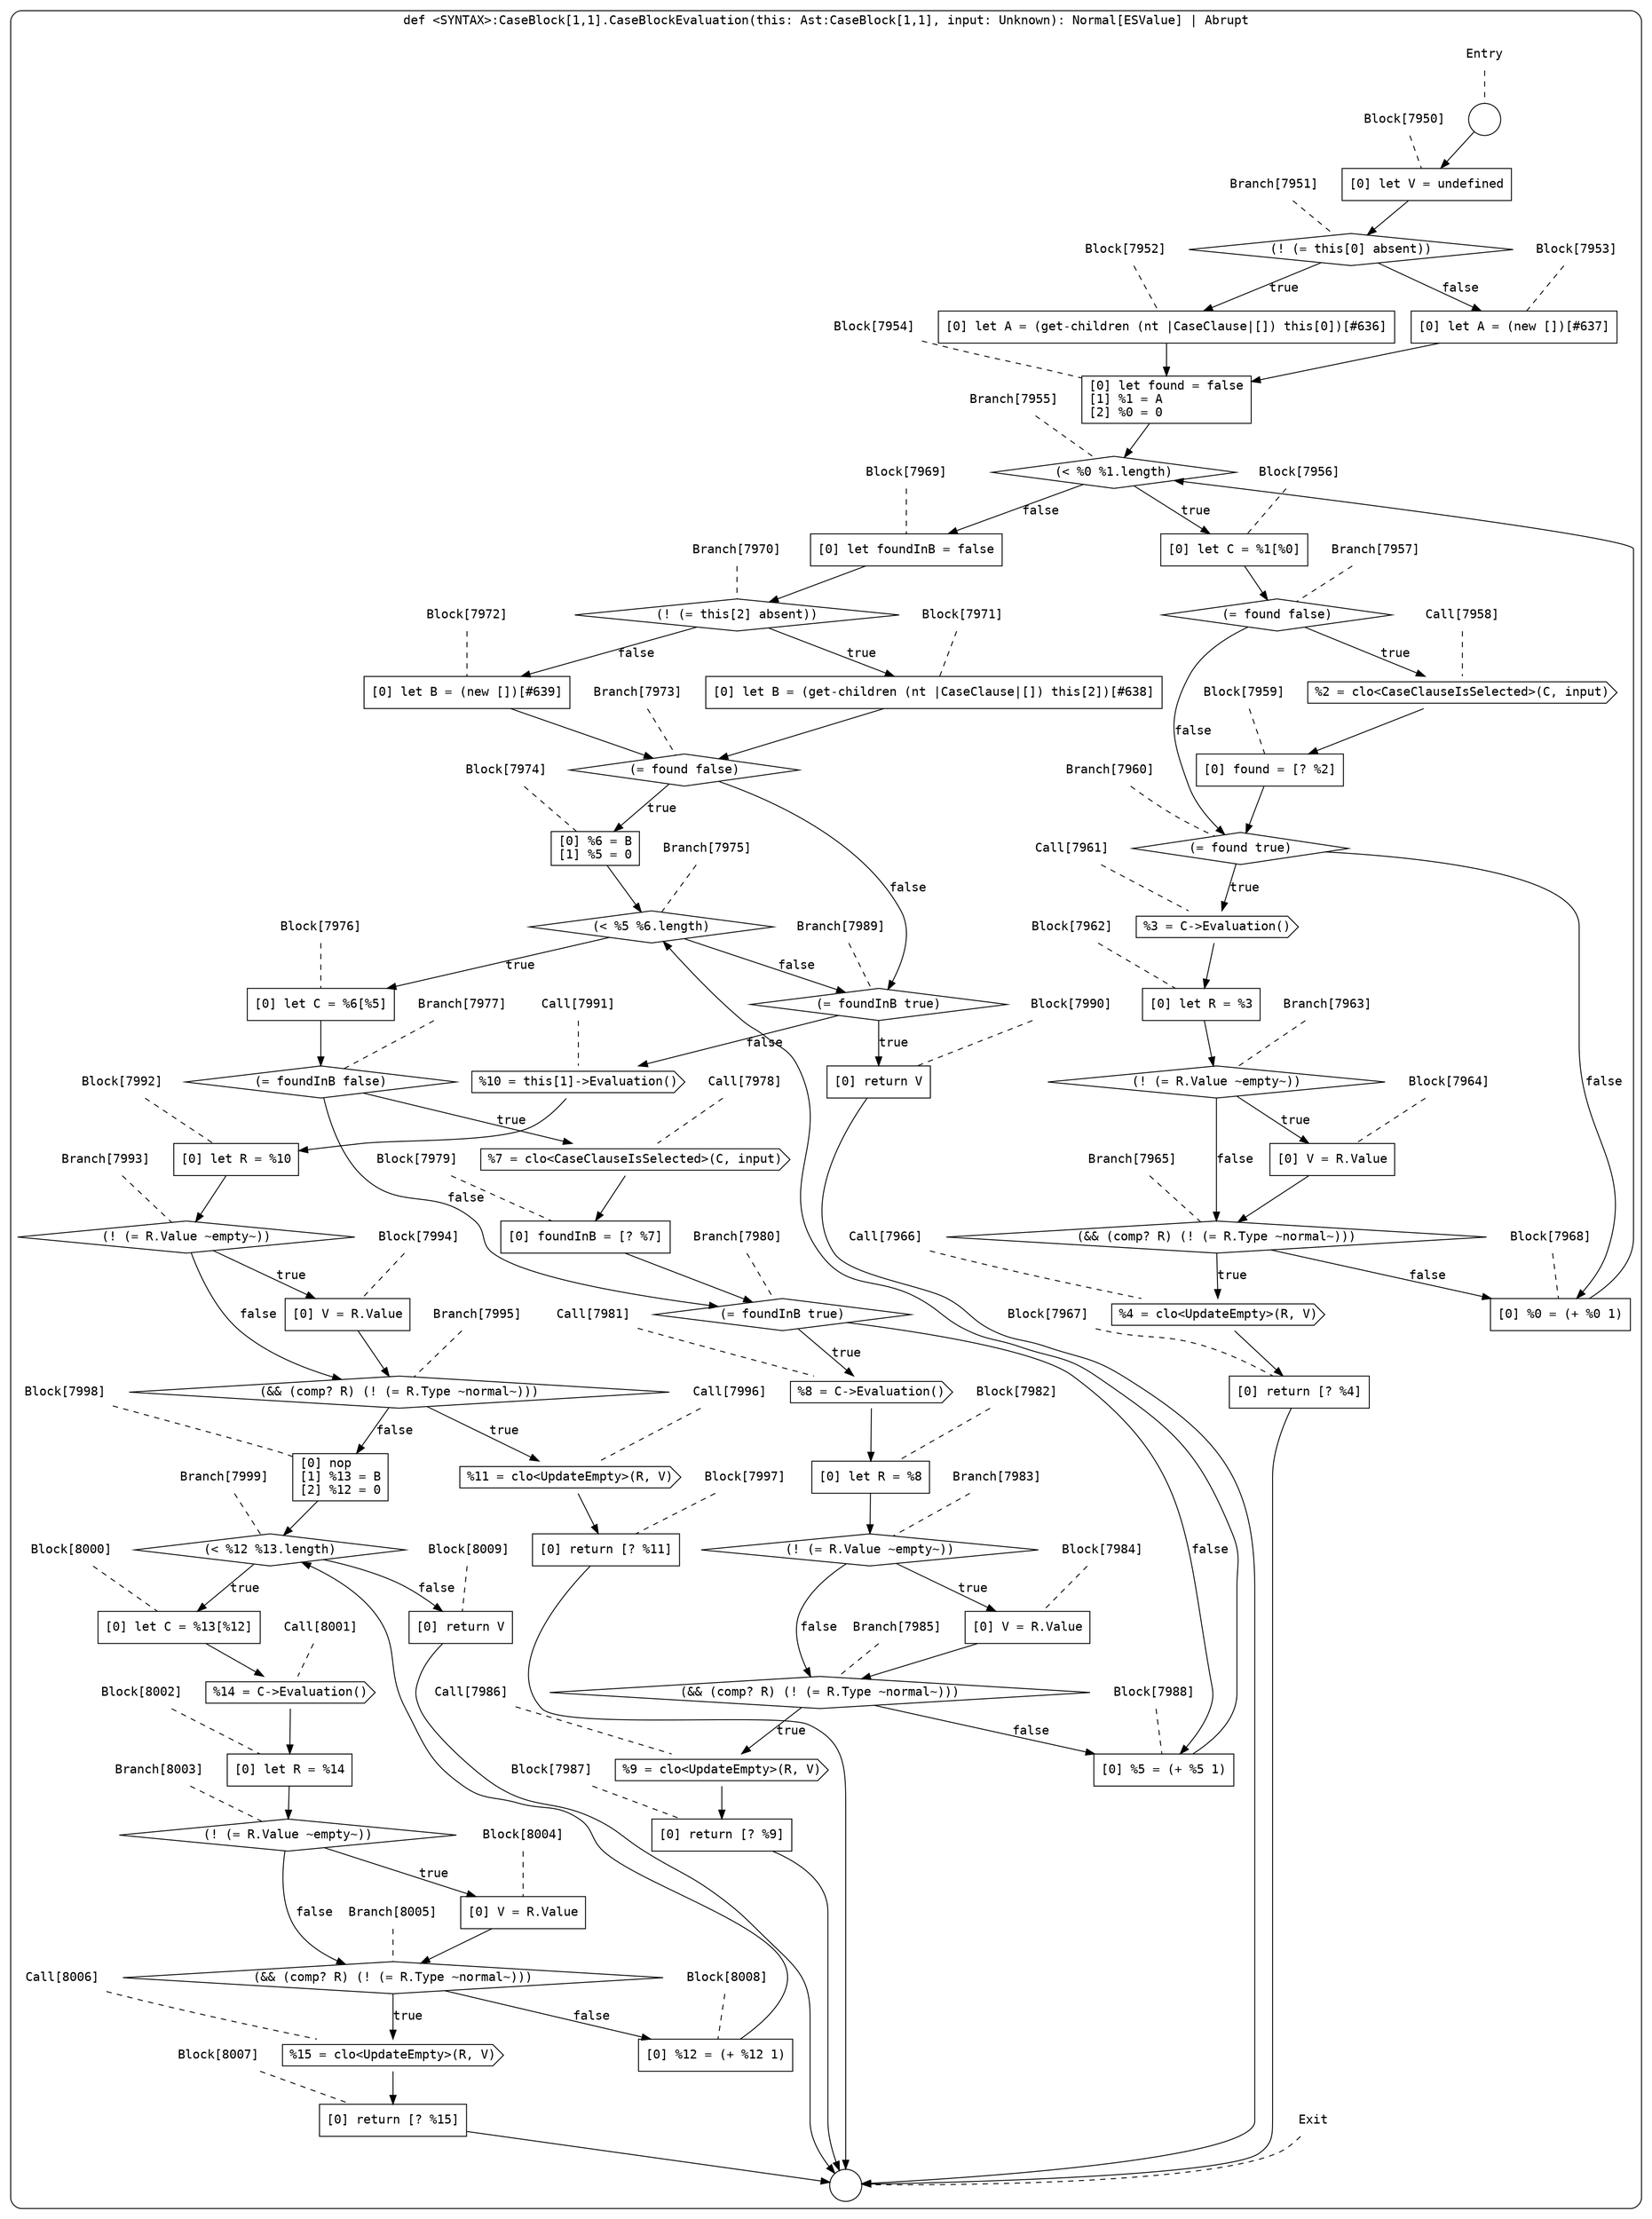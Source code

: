 digraph {
  graph [fontname = "Consolas"]
  node [fontname = "Consolas"]
  edge [fontname = "Consolas"]
  subgraph cluster1476 {
    label = "def <SYNTAX>:CaseBlock[1,1].CaseBlockEvaluation(this: Ast:CaseBlock[1,1], input: Unknown): Normal[ESValue] | Abrupt"
    style = rounded
    cluster1476_entry_name [shape=none, label=<<font color="black">Entry</font>>]
    cluster1476_entry_name -> cluster1476_entry [arrowhead=none, color="black", style=dashed]
    cluster1476_entry [shape=circle label=" " color="black" fillcolor="white" style=filled]
    cluster1476_entry -> node7950 [color="black"]
    cluster1476_exit_name [shape=none, label=<<font color="black">Exit</font>>]
    cluster1476_exit_name -> cluster1476_exit [arrowhead=none, color="black", style=dashed]
    cluster1476_exit [shape=circle label=" " color="black" fillcolor="white" style=filled]
    node7950_name [shape=none, label=<<font color="black">Block[7950]</font>>]
    node7950_name -> node7950 [arrowhead=none, color="black", style=dashed]
    node7950 [shape=box, label=<<font color="black">[0] let V = undefined<BR ALIGN="LEFT"/></font>> color="black" fillcolor="white", style=filled]
    node7950 -> node7951 [color="black"]
    node7951_name [shape=none, label=<<font color="black">Branch[7951]</font>>]
    node7951_name -> node7951 [arrowhead=none, color="black", style=dashed]
    node7951 [shape=diamond, label=<<font color="black">(! (= this[0] absent))</font>> color="black" fillcolor="white", style=filled]
    node7951 -> node7952 [label=<<font color="black">true</font>> color="black"]
    node7951 -> node7953 [label=<<font color="black">false</font>> color="black"]
    node7952_name [shape=none, label=<<font color="black">Block[7952]</font>>]
    node7952_name -> node7952 [arrowhead=none, color="black", style=dashed]
    node7952 [shape=box, label=<<font color="black">[0] let A = (get-children (nt |CaseClause|[]) this[0])[#636]<BR ALIGN="LEFT"/></font>> color="black" fillcolor="white", style=filled]
    node7952 -> node7954 [color="black"]
    node7953_name [shape=none, label=<<font color="black">Block[7953]</font>>]
    node7953_name -> node7953 [arrowhead=none, color="black", style=dashed]
    node7953 [shape=box, label=<<font color="black">[0] let A = (new [])[#637]<BR ALIGN="LEFT"/></font>> color="black" fillcolor="white", style=filled]
    node7953 -> node7954 [color="black"]
    node7954_name [shape=none, label=<<font color="black">Block[7954]</font>>]
    node7954_name -> node7954 [arrowhead=none, color="black", style=dashed]
    node7954 [shape=box, label=<<font color="black">[0] let found = false<BR ALIGN="LEFT"/>[1] %1 = A<BR ALIGN="LEFT"/>[2] %0 = 0<BR ALIGN="LEFT"/></font>> color="black" fillcolor="white", style=filled]
    node7954 -> node7955 [color="black"]
    node7955_name [shape=none, label=<<font color="black">Branch[7955]</font>>]
    node7955_name -> node7955 [arrowhead=none, color="black", style=dashed]
    node7955 [shape=diamond, label=<<font color="black">(&lt; %0 %1.length)</font>> color="black" fillcolor="white", style=filled]
    node7955 -> node7956 [label=<<font color="black">true</font>> color="black"]
    node7955 -> node7969 [label=<<font color="black">false</font>> color="black"]
    node7956_name [shape=none, label=<<font color="black">Block[7956]</font>>]
    node7956_name -> node7956 [arrowhead=none, color="black", style=dashed]
    node7956 [shape=box, label=<<font color="black">[0] let C = %1[%0]<BR ALIGN="LEFT"/></font>> color="black" fillcolor="white", style=filled]
    node7956 -> node7957 [color="black"]
    node7969_name [shape=none, label=<<font color="black">Block[7969]</font>>]
    node7969_name -> node7969 [arrowhead=none, color="black", style=dashed]
    node7969 [shape=box, label=<<font color="black">[0] let foundInB = false<BR ALIGN="LEFT"/></font>> color="black" fillcolor="white", style=filled]
    node7969 -> node7970 [color="black"]
    node7957_name [shape=none, label=<<font color="black">Branch[7957]</font>>]
    node7957_name -> node7957 [arrowhead=none, color="black", style=dashed]
    node7957 [shape=diamond, label=<<font color="black">(= found false)</font>> color="black" fillcolor="white", style=filled]
    node7957 -> node7958 [label=<<font color="black">true</font>> color="black"]
    node7957 -> node7960 [label=<<font color="black">false</font>> color="black"]
    node7970_name [shape=none, label=<<font color="black">Branch[7970]</font>>]
    node7970_name -> node7970 [arrowhead=none, color="black", style=dashed]
    node7970 [shape=diamond, label=<<font color="black">(! (= this[2] absent))</font>> color="black" fillcolor="white", style=filled]
    node7970 -> node7971 [label=<<font color="black">true</font>> color="black"]
    node7970 -> node7972 [label=<<font color="black">false</font>> color="black"]
    node7958_name [shape=none, label=<<font color="black">Call[7958]</font>>]
    node7958_name -> node7958 [arrowhead=none, color="black", style=dashed]
    node7958 [shape=cds, label=<<font color="black">%2 = clo&lt;CaseClauseIsSelected&gt;(C, input)</font>> color="black" fillcolor="white", style=filled]
    node7958 -> node7959 [color="black"]
    node7960_name [shape=none, label=<<font color="black">Branch[7960]</font>>]
    node7960_name -> node7960 [arrowhead=none, color="black", style=dashed]
    node7960 [shape=diamond, label=<<font color="black">(= found true)</font>> color="black" fillcolor="white", style=filled]
    node7960 -> node7961 [label=<<font color="black">true</font>> color="black"]
    node7960 -> node7968 [label=<<font color="black">false</font>> color="black"]
    node7971_name [shape=none, label=<<font color="black">Block[7971]</font>>]
    node7971_name -> node7971 [arrowhead=none, color="black", style=dashed]
    node7971 [shape=box, label=<<font color="black">[0] let B = (get-children (nt |CaseClause|[]) this[2])[#638]<BR ALIGN="LEFT"/></font>> color="black" fillcolor="white", style=filled]
    node7971 -> node7973 [color="black"]
    node7972_name [shape=none, label=<<font color="black">Block[7972]</font>>]
    node7972_name -> node7972 [arrowhead=none, color="black", style=dashed]
    node7972 [shape=box, label=<<font color="black">[0] let B = (new [])[#639]<BR ALIGN="LEFT"/></font>> color="black" fillcolor="white", style=filled]
    node7972 -> node7973 [color="black"]
    node7959_name [shape=none, label=<<font color="black">Block[7959]</font>>]
    node7959_name -> node7959 [arrowhead=none, color="black", style=dashed]
    node7959 [shape=box, label=<<font color="black">[0] found = [? %2]<BR ALIGN="LEFT"/></font>> color="black" fillcolor="white", style=filled]
    node7959 -> node7960 [color="black"]
    node7961_name [shape=none, label=<<font color="black">Call[7961]</font>>]
    node7961_name -> node7961 [arrowhead=none, color="black", style=dashed]
    node7961 [shape=cds, label=<<font color="black">%3 = C-&gt;Evaluation()</font>> color="black" fillcolor="white", style=filled]
    node7961 -> node7962 [color="black"]
    node7968_name [shape=none, label=<<font color="black">Block[7968]</font>>]
    node7968_name -> node7968 [arrowhead=none, color="black", style=dashed]
    node7968 [shape=box, label=<<font color="black">[0] %0 = (+ %0 1)<BR ALIGN="LEFT"/></font>> color="black" fillcolor="white", style=filled]
    node7968 -> node7955 [color="black"]
    node7973_name [shape=none, label=<<font color="black">Branch[7973]</font>>]
    node7973_name -> node7973 [arrowhead=none, color="black", style=dashed]
    node7973 [shape=diamond, label=<<font color="black">(= found false)</font>> color="black" fillcolor="white", style=filled]
    node7973 -> node7974 [label=<<font color="black">true</font>> color="black"]
    node7973 -> node7989 [label=<<font color="black">false</font>> color="black"]
    node7962_name [shape=none, label=<<font color="black">Block[7962]</font>>]
    node7962_name -> node7962 [arrowhead=none, color="black", style=dashed]
    node7962 [shape=box, label=<<font color="black">[0] let R = %3<BR ALIGN="LEFT"/></font>> color="black" fillcolor="white", style=filled]
    node7962 -> node7963 [color="black"]
    node7974_name [shape=none, label=<<font color="black">Block[7974]</font>>]
    node7974_name -> node7974 [arrowhead=none, color="black", style=dashed]
    node7974 [shape=box, label=<<font color="black">[0] %6 = B<BR ALIGN="LEFT"/>[1] %5 = 0<BR ALIGN="LEFT"/></font>> color="black" fillcolor="white", style=filled]
    node7974 -> node7975 [color="black"]
    node7989_name [shape=none, label=<<font color="black">Branch[7989]</font>>]
    node7989_name -> node7989 [arrowhead=none, color="black", style=dashed]
    node7989 [shape=diamond, label=<<font color="black">(= foundInB true)</font>> color="black" fillcolor="white", style=filled]
    node7989 -> node7990 [label=<<font color="black">true</font>> color="black"]
    node7989 -> node7991 [label=<<font color="black">false</font>> color="black"]
    node7963_name [shape=none, label=<<font color="black">Branch[7963]</font>>]
    node7963_name -> node7963 [arrowhead=none, color="black", style=dashed]
    node7963 [shape=diamond, label=<<font color="black">(! (= R.Value ~empty~))</font>> color="black" fillcolor="white", style=filled]
    node7963 -> node7964 [label=<<font color="black">true</font>> color="black"]
    node7963 -> node7965 [label=<<font color="black">false</font>> color="black"]
    node7975_name [shape=none, label=<<font color="black">Branch[7975]</font>>]
    node7975_name -> node7975 [arrowhead=none, color="black", style=dashed]
    node7975 [shape=diamond, label=<<font color="black">(&lt; %5 %6.length)</font>> color="black" fillcolor="white", style=filled]
    node7975 -> node7976 [label=<<font color="black">true</font>> color="black"]
    node7975 -> node7989 [label=<<font color="black">false</font>> color="black"]
    node7990_name [shape=none, label=<<font color="black">Block[7990]</font>>]
    node7990_name -> node7990 [arrowhead=none, color="black", style=dashed]
    node7990 [shape=box, label=<<font color="black">[0] return V<BR ALIGN="LEFT"/></font>> color="black" fillcolor="white", style=filled]
    node7990 -> cluster1476_exit [color="black"]
    node7991_name [shape=none, label=<<font color="black">Call[7991]</font>>]
    node7991_name -> node7991 [arrowhead=none, color="black", style=dashed]
    node7991 [shape=cds, label=<<font color="black">%10 = this[1]-&gt;Evaluation()</font>> color="black" fillcolor="white", style=filled]
    node7991 -> node7992 [color="black"]
    node7964_name [shape=none, label=<<font color="black">Block[7964]</font>>]
    node7964_name -> node7964 [arrowhead=none, color="black", style=dashed]
    node7964 [shape=box, label=<<font color="black">[0] V = R.Value<BR ALIGN="LEFT"/></font>> color="black" fillcolor="white", style=filled]
    node7964 -> node7965 [color="black"]
    node7965_name [shape=none, label=<<font color="black">Branch[7965]</font>>]
    node7965_name -> node7965 [arrowhead=none, color="black", style=dashed]
    node7965 [shape=diamond, label=<<font color="black">(&amp;&amp; (comp? R) (! (= R.Type ~normal~)))</font>> color="black" fillcolor="white", style=filled]
    node7965 -> node7966 [label=<<font color="black">true</font>> color="black"]
    node7965 -> node7968 [label=<<font color="black">false</font>> color="black"]
    node7976_name [shape=none, label=<<font color="black">Block[7976]</font>>]
    node7976_name -> node7976 [arrowhead=none, color="black", style=dashed]
    node7976 [shape=box, label=<<font color="black">[0] let C = %6[%5]<BR ALIGN="LEFT"/></font>> color="black" fillcolor="white", style=filled]
    node7976 -> node7977 [color="black"]
    node7992_name [shape=none, label=<<font color="black">Block[7992]</font>>]
    node7992_name -> node7992 [arrowhead=none, color="black", style=dashed]
    node7992 [shape=box, label=<<font color="black">[0] let R = %10<BR ALIGN="LEFT"/></font>> color="black" fillcolor="white", style=filled]
    node7992 -> node7993 [color="black"]
    node7966_name [shape=none, label=<<font color="black">Call[7966]</font>>]
    node7966_name -> node7966 [arrowhead=none, color="black", style=dashed]
    node7966 [shape=cds, label=<<font color="black">%4 = clo&lt;UpdateEmpty&gt;(R, V)</font>> color="black" fillcolor="white", style=filled]
    node7966 -> node7967 [color="black"]
    node7977_name [shape=none, label=<<font color="black">Branch[7977]</font>>]
    node7977_name -> node7977 [arrowhead=none, color="black", style=dashed]
    node7977 [shape=diamond, label=<<font color="black">(= foundInB false)</font>> color="black" fillcolor="white", style=filled]
    node7977 -> node7978 [label=<<font color="black">true</font>> color="black"]
    node7977 -> node7980 [label=<<font color="black">false</font>> color="black"]
    node7993_name [shape=none, label=<<font color="black">Branch[7993]</font>>]
    node7993_name -> node7993 [arrowhead=none, color="black", style=dashed]
    node7993 [shape=diamond, label=<<font color="black">(! (= R.Value ~empty~))</font>> color="black" fillcolor="white", style=filled]
    node7993 -> node7994 [label=<<font color="black">true</font>> color="black"]
    node7993 -> node7995 [label=<<font color="black">false</font>> color="black"]
    node7967_name [shape=none, label=<<font color="black">Block[7967]</font>>]
    node7967_name -> node7967 [arrowhead=none, color="black", style=dashed]
    node7967 [shape=box, label=<<font color="black">[0] return [? %4]<BR ALIGN="LEFT"/></font>> color="black" fillcolor="white", style=filled]
    node7967 -> cluster1476_exit [color="black"]
    node7978_name [shape=none, label=<<font color="black">Call[7978]</font>>]
    node7978_name -> node7978 [arrowhead=none, color="black", style=dashed]
    node7978 [shape=cds, label=<<font color="black">%7 = clo&lt;CaseClauseIsSelected&gt;(C, input)</font>> color="black" fillcolor="white", style=filled]
    node7978 -> node7979 [color="black"]
    node7980_name [shape=none, label=<<font color="black">Branch[7980]</font>>]
    node7980_name -> node7980 [arrowhead=none, color="black", style=dashed]
    node7980 [shape=diamond, label=<<font color="black">(= foundInB true)</font>> color="black" fillcolor="white", style=filled]
    node7980 -> node7981 [label=<<font color="black">true</font>> color="black"]
    node7980 -> node7988 [label=<<font color="black">false</font>> color="black"]
    node7994_name [shape=none, label=<<font color="black">Block[7994]</font>>]
    node7994_name -> node7994 [arrowhead=none, color="black", style=dashed]
    node7994 [shape=box, label=<<font color="black">[0] V = R.Value<BR ALIGN="LEFT"/></font>> color="black" fillcolor="white", style=filled]
    node7994 -> node7995 [color="black"]
    node7995_name [shape=none, label=<<font color="black">Branch[7995]</font>>]
    node7995_name -> node7995 [arrowhead=none, color="black", style=dashed]
    node7995 [shape=diamond, label=<<font color="black">(&amp;&amp; (comp? R) (! (= R.Type ~normal~)))</font>> color="black" fillcolor="white", style=filled]
    node7995 -> node7996 [label=<<font color="black">true</font>> color="black"]
    node7995 -> node7998 [label=<<font color="black">false</font>> color="black"]
    node7979_name [shape=none, label=<<font color="black">Block[7979]</font>>]
    node7979_name -> node7979 [arrowhead=none, color="black", style=dashed]
    node7979 [shape=box, label=<<font color="black">[0] foundInB = [? %7]<BR ALIGN="LEFT"/></font>> color="black" fillcolor="white", style=filled]
    node7979 -> node7980 [color="black"]
    node7981_name [shape=none, label=<<font color="black">Call[7981]</font>>]
    node7981_name -> node7981 [arrowhead=none, color="black", style=dashed]
    node7981 [shape=cds, label=<<font color="black">%8 = C-&gt;Evaluation()</font>> color="black" fillcolor="white", style=filled]
    node7981 -> node7982 [color="black"]
    node7988_name [shape=none, label=<<font color="black">Block[7988]</font>>]
    node7988_name -> node7988 [arrowhead=none, color="black", style=dashed]
    node7988 [shape=box, label=<<font color="black">[0] %5 = (+ %5 1)<BR ALIGN="LEFT"/></font>> color="black" fillcolor="white", style=filled]
    node7988 -> node7975 [color="black"]
    node7996_name [shape=none, label=<<font color="black">Call[7996]</font>>]
    node7996_name -> node7996 [arrowhead=none, color="black", style=dashed]
    node7996 [shape=cds, label=<<font color="black">%11 = clo&lt;UpdateEmpty&gt;(R, V)</font>> color="black" fillcolor="white", style=filled]
    node7996 -> node7997 [color="black"]
    node7998_name [shape=none, label=<<font color="black">Block[7998]</font>>]
    node7998_name -> node7998 [arrowhead=none, color="black", style=dashed]
    node7998 [shape=box, label=<<font color="black">[0] nop<BR ALIGN="LEFT"/>[1] %13 = B<BR ALIGN="LEFT"/>[2] %12 = 0<BR ALIGN="LEFT"/></font>> color="black" fillcolor="white", style=filled]
    node7998 -> node7999 [color="black"]
    node7982_name [shape=none, label=<<font color="black">Block[7982]</font>>]
    node7982_name -> node7982 [arrowhead=none, color="black", style=dashed]
    node7982 [shape=box, label=<<font color="black">[0] let R = %8<BR ALIGN="LEFT"/></font>> color="black" fillcolor="white", style=filled]
    node7982 -> node7983 [color="black"]
    node7997_name [shape=none, label=<<font color="black">Block[7997]</font>>]
    node7997_name -> node7997 [arrowhead=none, color="black", style=dashed]
    node7997 [shape=box, label=<<font color="black">[0] return [? %11]<BR ALIGN="LEFT"/></font>> color="black" fillcolor="white", style=filled]
    node7997 -> cluster1476_exit [color="black"]
    node7999_name [shape=none, label=<<font color="black">Branch[7999]</font>>]
    node7999_name -> node7999 [arrowhead=none, color="black", style=dashed]
    node7999 [shape=diamond, label=<<font color="black">(&lt; %12 %13.length)</font>> color="black" fillcolor="white", style=filled]
    node7999 -> node8000 [label=<<font color="black">true</font>> color="black"]
    node7999 -> node8009 [label=<<font color="black">false</font>> color="black"]
    node7983_name [shape=none, label=<<font color="black">Branch[7983]</font>>]
    node7983_name -> node7983 [arrowhead=none, color="black", style=dashed]
    node7983 [shape=diamond, label=<<font color="black">(! (= R.Value ~empty~))</font>> color="black" fillcolor="white", style=filled]
    node7983 -> node7984 [label=<<font color="black">true</font>> color="black"]
    node7983 -> node7985 [label=<<font color="black">false</font>> color="black"]
    node8000_name [shape=none, label=<<font color="black">Block[8000]</font>>]
    node8000_name -> node8000 [arrowhead=none, color="black", style=dashed]
    node8000 [shape=box, label=<<font color="black">[0] let C = %13[%12]<BR ALIGN="LEFT"/></font>> color="black" fillcolor="white", style=filled]
    node8000 -> node8001 [color="black"]
    node8009_name [shape=none, label=<<font color="black">Block[8009]</font>>]
    node8009_name -> node8009 [arrowhead=none, color="black", style=dashed]
    node8009 [shape=box, label=<<font color="black">[0] return V<BR ALIGN="LEFT"/></font>> color="black" fillcolor="white", style=filled]
    node8009 -> cluster1476_exit [color="black"]
    node7984_name [shape=none, label=<<font color="black">Block[7984]</font>>]
    node7984_name -> node7984 [arrowhead=none, color="black", style=dashed]
    node7984 [shape=box, label=<<font color="black">[0] V = R.Value<BR ALIGN="LEFT"/></font>> color="black" fillcolor="white", style=filled]
    node7984 -> node7985 [color="black"]
    node7985_name [shape=none, label=<<font color="black">Branch[7985]</font>>]
    node7985_name -> node7985 [arrowhead=none, color="black", style=dashed]
    node7985 [shape=diamond, label=<<font color="black">(&amp;&amp; (comp? R) (! (= R.Type ~normal~)))</font>> color="black" fillcolor="white", style=filled]
    node7985 -> node7986 [label=<<font color="black">true</font>> color="black"]
    node7985 -> node7988 [label=<<font color="black">false</font>> color="black"]
    node8001_name [shape=none, label=<<font color="black">Call[8001]</font>>]
    node8001_name -> node8001 [arrowhead=none, color="black", style=dashed]
    node8001 [shape=cds, label=<<font color="black">%14 = C-&gt;Evaluation()</font>> color="black" fillcolor="white", style=filled]
    node8001 -> node8002 [color="black"]
    node7986_name [shape=none, label=<<font color="black">Call[7986]</font>>]
    node7986_name -> node7986 [arrowhead=none, color="black", style=dashed]
    node7986 [shape=cds, label=<<font color="black">%9 = clo&lt;UpdateEmpty&gt;(R, V)</font>> color="black" fillcolor="white", style=filled]
    node7986 -> node7987 [color="black"]
    node8002_name [shape=none, label=<<font color="black">Block[8002]</font>>]
    node8002_name -> node8002 [arrowhead=none, color="black", style=dashed]
    node8002 [shape=box, label=<<font color="black">[0] let R = %14<BR ALIGN="LEFT"/></font>> color="black" fillcolor="white", style=filled]
    node8002 -> node8003 [color="black"]
    node7987_name [shape=none, label=<<font color="black">Block[7987]</font>>]
    node7987_name -> node7987 [arrowhead=none, color="black", style=dashed]
    node7987 [shape=box, label=<<font color="black">[0] return [? %9]<BR ALIGN="LEFT"/></font>> color="black" fillcolor="white", style=filled]
    node7987 -> cluster1476_exit [color="black"]
    node8003_name [shape=none, label=<<font color="black">Branch[8003]</font>>]
    node8003_name -> node8003 [arrowhead=none, color="black", style=dashed]
    node8003 [shape=diamond, label=<<font color="black">(! (= R.Value ~empty~))</font>> color="black" fillcolor="white", style=filled]
    node8003 -> node8004 [label=<<font color="black">true</font>> color="black"]
    node8003 -> node8005 [label=<<font color="black">false</font>> color="black"]
    node8004_name [shape=none, label=<<font color="black">Block[8004]</font>>]
    node8004_name -> node8004 [arrowhead=none, color="black", style=dashed]
    node8004 [shape=box, label=<<font color="black">[0] V = R.Value<BR ALIGN="LEFT"/></font>> color="black" fillcolor="white", style=filled]
    node8004 -> node8005 [color="black"]
    node8005_name [shape=none, label=<<font color="black">Branch[8005]</font>>]
    node8005_name -> node8005 [arrowhead=none, color="black", style=dashed]
    node8005 [shape=diamond, label=<<font color="black">(&amp;&amp; (comp? R) (! (= R.Type ~normal~)))</font>> color="black" fillcolor="white", style=filled]
    node8005 -> node8006 [label=<<font color="black">true</font>> color="black"]
    node8005 -> node8008 [label=<<font color="black">false</font>> color="black"]
    node8006_name [shape=none, label=<<font color="black">Call[8006]</font>>]
    node8006_name -> node8006 [arrowhead=none, color="black", style=dashed]
    node8006 [shape=cds, label=<<font color="black">%15 = clo&lt;UpdateEmpty&gt;(R, V)</font>> color="black" fillcolor="white", style=filled]
    node8006 -> node8007 [color="black"]
    node8008_name [shape=none, label=<<font color="black">Block[8008]</font>>]
    node8008_name -> node8008 [arrowhead=none, color="black", style=dashed]
    node8008 [shape=box, label=<<font color="black">[0] %12 = (+ %12 1)<BR ALIGN="LEFT"/></font>> color="black" fillcolor="white", style=filled]
    node8008 -> node7999 [color="black"]
    node8007_name [shape=none, label=<<font color="black">Block[8007]</font>>]
    node8007_name -> node8007 [arrowhead=none, color="black", style=dashed]
    node8007 [shape=box, label=<<font color="black">[0] return [? %15]<BR ALIGN="LEFT"/></font>> color="black" fillcolor="white", style=filled]
    node8007 -> cluster1476_exit [color="black"]
  }
}